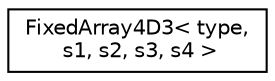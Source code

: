 digraph "Graphical Class Hierarchy"
{
 // INTERACTIVE_SVG=YES
 // LATEX_PDF_SIZE
  edge [fontname="Helvetica",fontsize="10",labelfontname="Helvetica",labelfontsize="10"];
  node [fontname="Helvetica",fontsize="10",shape=record];
  rankdir="LR";
  Node0 [label="FixedArray4D3\< type,\l s1, s2, s3, s4 \>",height=0.2,width=0.4,color="black", fillcolor="white", style="filled",URL="$d5/dc6/class_fixed_array4_d3.html",tooltip=" "];
}
